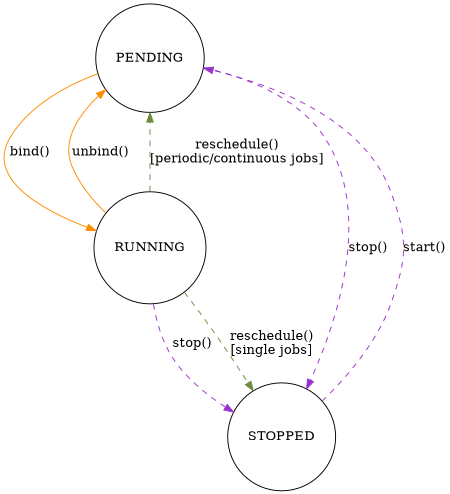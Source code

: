 digraph job_management {
	rankdir = TB;
	ranksep = .75;
//	rotate=90;
	size = "3,4"
	node [shape = circle];

	// normal flow
	PENDING -> RUNNING [ label = "bind()", color = "darkorange" ];
	RUNNING -> PENDING [ label = "unbind()", color = "darkorange" ];

	// stop
	PENDING -> STOPPED [ label = "stop()", style = "dashed", color = "darkorchid" ];
	RUNNING -> STOPPED [ label = "stop()", style = "dashed", color = "darkorchid" ];
	STOPPED -> PENDING [ label = "start()", style = "dashed", color = "darkorchid" ];

	// time out
	RUNNING -> PENDING [ label = "reschedule()\n[periodic/continuous jobs]", style = "dashed", color = "darkolivegreen4" ];
	RUNNING -> STOPPED [ label = "reschedule()\n[single jobs]", style = "dashed", color = "darkolivegreen4" ];
}
